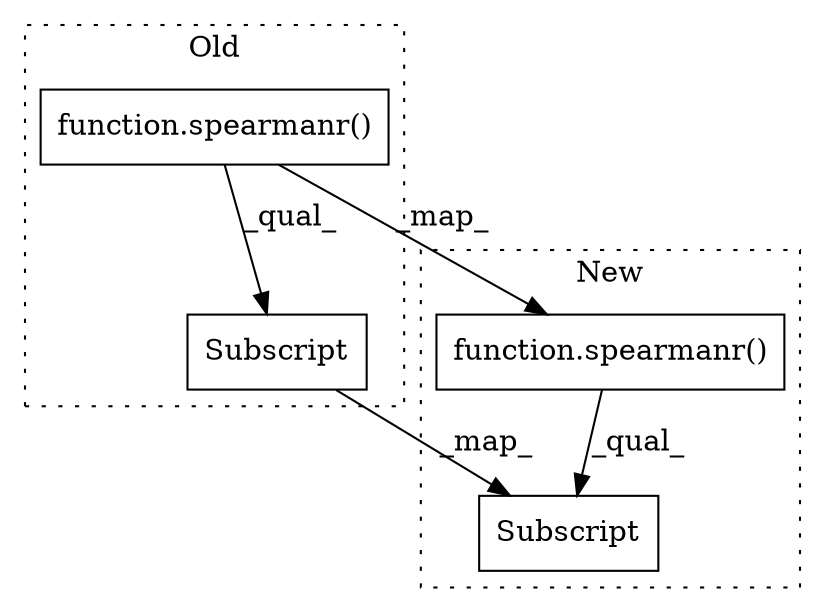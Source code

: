 digraph G {
subgraph cluster0 {
1 [label="function.spearmanr()" a="75" s="2291,2320" l="10,1" shape="box"];
3 [label="Subscript" a="63" s="2291,0" l="33,0" shape="box"];
label = "Old";
style="dotted";
}
subgraph cluster1 {
2 [label="function.spearmanr()" a="75" s="2587,2617" l="10,1" shape="box"];
4 [label="Subscript" a="63" s="2587,0" l="34,0" shape="box"];
label = "New";
style="dotted";
}
1 -> 3 [label="_qual_"];
1 -> 2 [label="_map_"];
2 -> 4 [label="_qual_"];
3 -> 4 [label="_map_"];
}